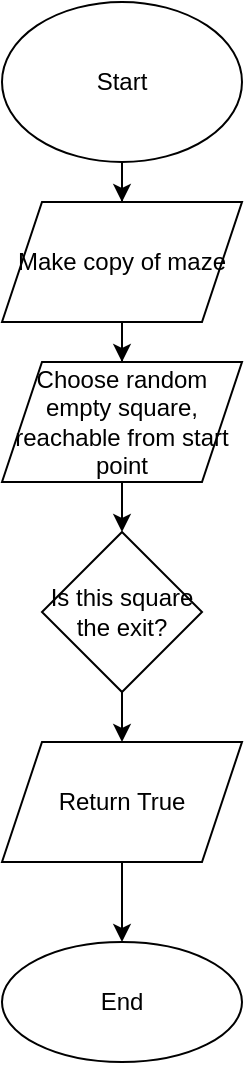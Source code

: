 <mxfile version="16.2.4" type="github">
  <diagram id="ByIOrJhQ2ClGxKxaFntT" name="Page-1">
    <mxGraphModel dx="782" dy="706" grid="1" gridSize="10" guides="1" tooltips="1" connect="1" arrows="1" fold="1" page="1" pageScale="1" pageWidth="827" pageHeight="1169" math="0" shadow="0">
      <root>
        <mxCell id="0" />
        <mxCell id="1" parent="0" />
        <mxCell id="_D1UaXkwufoPM3niLP6T-3" value="" style="edgeStyle=orthogonalEdgeStyle;rounded=0;orthogonalLoop=1;jettySize=auto;html=1;" parent="1" source="_D1UaXkwufoPM3niLP6T-1" target="_D1UaXkwufoPM3niLP6T-2" edge="1">
          <mxGeometry relative="1" as="geometry" />
        </mxCell>
        <mxCell id="_D1UaXkwufoPM3niLP6T-1" value="Start" style="ellipse;whiteSpace=wrap;html=1;" parent="1" vertex="1">
          <mxGeometry x="340" y="320" width="120" height="80" as="geometry" />
        </mxCell>
        <mxCell id="_D1UaXkwufoPM3niLP6T-5" value="" style="edgeStyle=orthogonalEdgeStyle;rounded=0;orthogonalLoop=1;jettySize=auto;html=1;" parent="1" source="_D1UaXkwufoPM3niLP6T-2" target="_D1UaXkwufoPM3niLP6T-4" edge="1">
          <mxGeometry relative="1" as="geometry" />
        </mxCell>
        <mxCell id="_D1UaXkwufoPM3niLP6T-2" value="Make copy of maze" style="shape=parallelogram;perimeter=parallelogramPerimeter;whiteSpace=wrap;html=1;fixedSize=1;" parent="1" vertex="1">
          <mxGeometry x="340" y="420" width="120" height="60" as="geometry" />
        </mxCell>
        <mxCell id="RQSxFL7EHFWrjc3uOryo-2" value="" style="edgeStyle=orthogonalEdgeStyle;rounded=0;orthogonalLoop=1;jettySize=auto;html=1;" edge="1" parent="1" source="_D1UaXkwufoPM3niLP6T-4">
          <mxGeometry relative="1" as="geometry">
            <mxPoint x="400" y="585" as="targetPoint" />
          </mxGeometry>
        </mxCell>
        <mxCell id="_D1UaXkwufoPM3niLP6T-4" value="Choose random empty square, reachable from start point" style="shape=parallelogram;perimeter=parallelogramPerimeter;whiteSpace=wrap;html=1;fixedSize=1;" parent="1" vertex="1">
          <mxGeometry x="340" y="500" width="120" height="60" as="geometry" />
        </mxCell>
        <mxCell id="RQSxFL7EHFWrjc3uOryo-5" value="" style="edgeStyle=orthogonalEdgeStyle;rounded=0;orthogonalLoop=1;jettySize=auto;html=1;" edge="1" parent="1" source="RQSxFL7EHFWrjc3uOryo-3">
          <mxGeometry relative="1" as="geometry">
            <mxPoint x="400" y="690" as="targetPoint" />
          </mxGeometry>
        </mxCell>
        <mxCell id="RQSxFL7EHFWrjc3uOryo-3" value="Is this square the exit?" style="rhombus;whiteSpace=wrap;html=1;" vertex="1" parent="1">
          <mxGeometry x="360" y="585" width="80" height="80" as="geometry" />
        </mxCell>
        <mxCell id="RQSxFL7EHFWrjc3uOryo-4" value="End" style="ellipse;whiteSpace=wrap;html=1;" vertex="1" parent="1">
          <mxGeometry x="340" y="790" width="120" height="60" as="geometry" />
        </mxCell>
        <mxCell id="RQSxFL7EHFWrjc3uOryo-7" value="" style="edgeStyle=orthogonalEdgeStyle;rounded=0;orthogonalLoop=1;jettySize=auto;html=1;" edge="1" parent="1" source="RQSxFL7EHFWrjc3uOryo-6" target="RQSxFL7EHFWrjc3uOryo-4">
          <mxGeometry relative="1" as="geometry" />
        </mxCell>
        <mxCell id="RQSxFL7EHFWrjc3uOryo-6" value="Return True" style="shape=parallelogram;perimeter=parallelogramPerimeter;whiteSpace=wrap;html=1;fixedSize=1;" vertex="1" parent="1">
          <mxGeometry x="340" y="690" width="120" height="60" as="geometry" />
        </mxCell>
      </root>
    </mxGraphModel>
  </diagram>
</mxfile>
